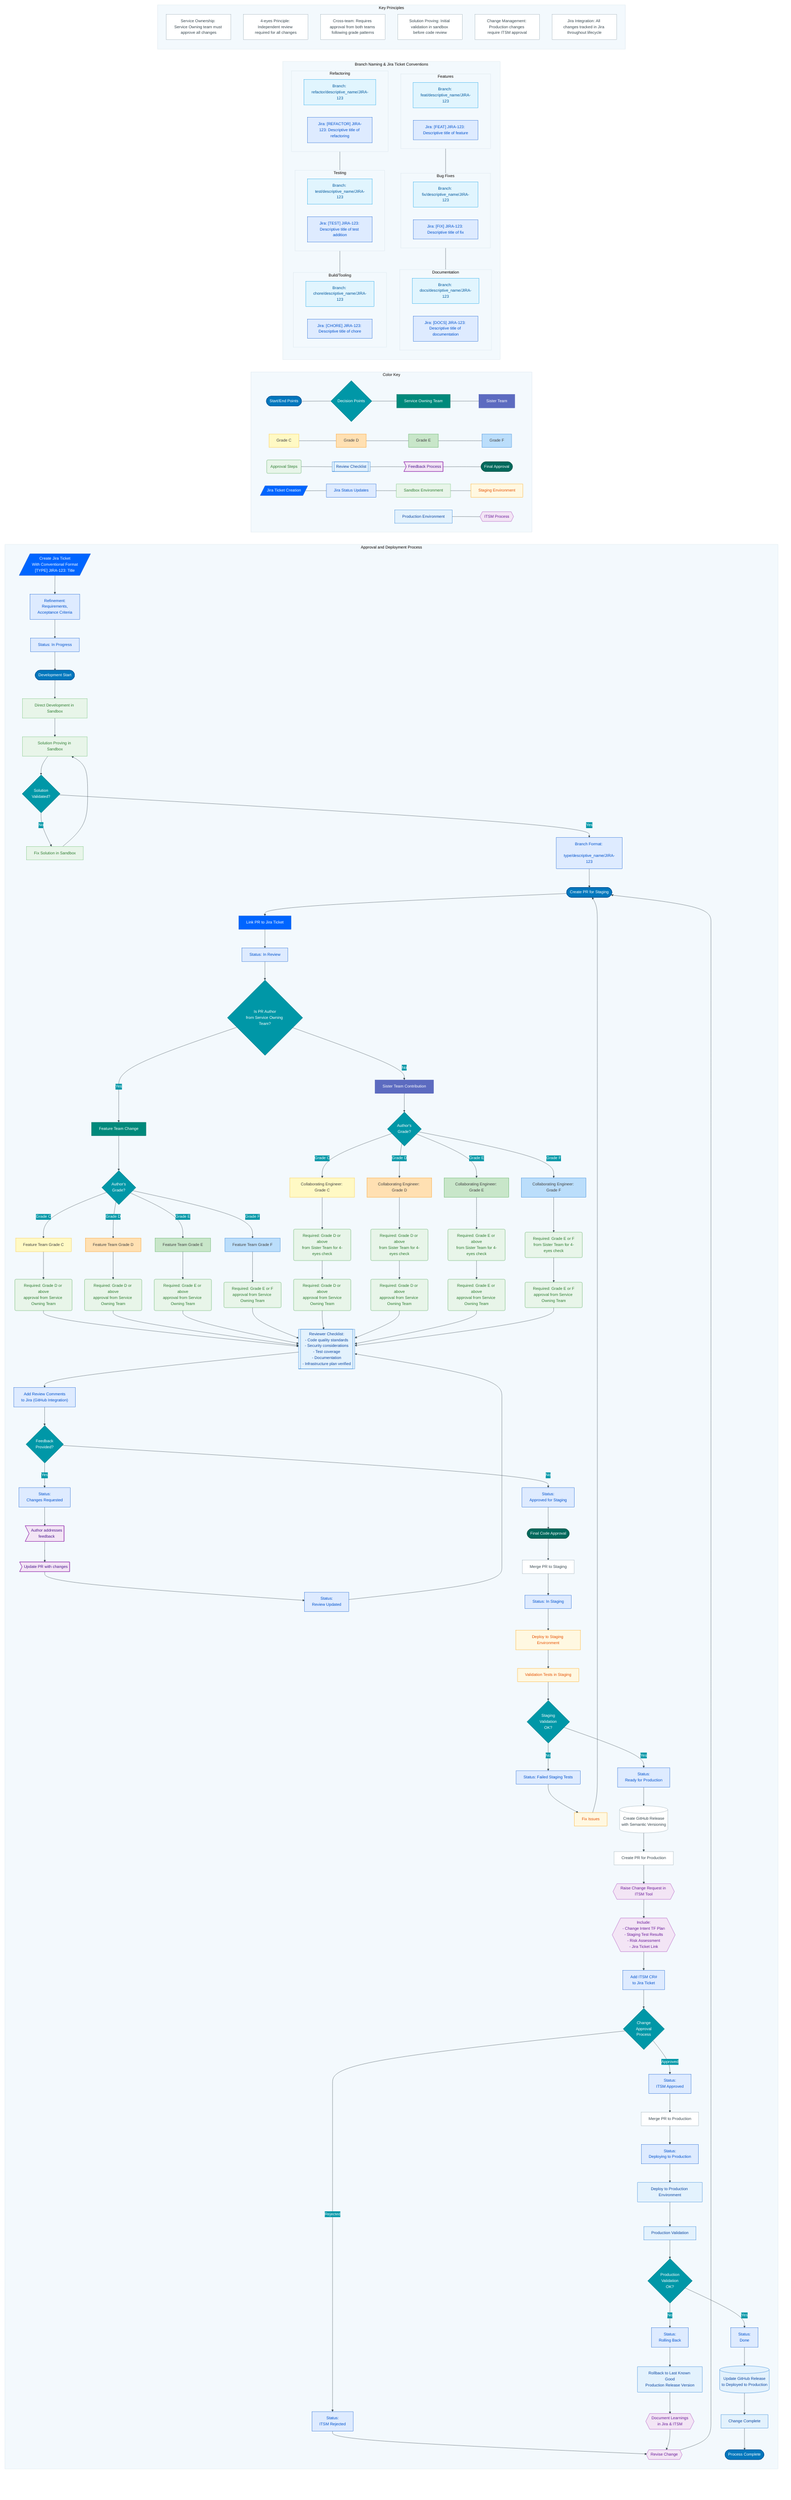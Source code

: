 %%{init: {
  'theme': 'base', 
  'themeVariables': { 
    'primaryColor': '#0277bd',
    'primaryTextColor': '#ffffff',
    'primaryBorderColor': '#01579b',
    'lineColor': '#37474f',
    'secondaryColor': '#0097a7',
    'tertiaryColor': '#f3f9fd',
    'canvasBg': '#f8fcff'
  },
  'flowchart': {
    'curve': 'basis',
    'diagramPadding': 20
  }
}}%%

flowchart TB
    %% Main flow colors - Professional Blue Theme
    classDef startEnd fill:#0277bd,stroke:#01579b,color:white,stroke-width:2px
    classDef question fill:#0097a7,stroke:#00838f,color:white,stroke-width:2px
    classDef process fill:#ffffff,stroke:#90a4ae,color:#37474f,stroke-width:1px
    classDef hidden fill:none,stroke:none,color:none
    classDef jiraTicket fill:#0065ff,stroke:#0052cc,color:white,stroke-width:1px
    classDef jiraStatus fill:#deebff,stroke:#0052cc,color:#0052cc,stroke-width:1px
    classDef branchNaming fill:#e1f5fe,stroke:#039be5,color:#01579b,stroke-width:1px
    
    %% Team colors
    classDef serviceOwning fill:#00897b,stroke:#00695c,color:white,stroke-width:1px
    classDef sisterTeam fill:#5c6bc0,stroke:#3949ab,color:white,stroke-width:1px
    
    %% Grade colors
    classDef gradeC fill:#fff9c4,stroke:#fbc02d,color:#424242,stroke-width:1px
    classDef gradeD fill:#ffe0b2,stroke:#fb8c00,color:#424242,stroke-width:1px
    classDef gradeE fill:#c8e6c9,stroke:#43a047,color:#424242,stroke-width:1px
    classDef gradeF fill:#bbdefb,stroke:#1976d2,color:#424242,stroke-width:1px
    
    %% Approval colors
    classDef approval fill:#e8f5e9,stroke:#43a047,color:#2e7d32,stroke-width:1px
    classDef reviewChecklist fill:#e3f2fd,stroke:#1976d2,color:#0d47a1,stroke-width:1px
    classDef feedback fill:#f3e5f5,stroke:#8e24aa,color:#4a148c,stroke-width:1px
    classDef finalApproval fill:#00695c,stroke:#004d40,color:white,stroke-width:1px
    
    %% Environment colors
    classDef sandbox fill:#e8f5e9,stroke:#66bb6a,color:#2e7d32,stroke-width:1px
    classDef staging fill:#fff8e1,stroke:#ffa000,color:#e65100,stroke-width:1px
    classDef production fill:#e3f2fd,stroke:#1976d2,color:#0d47a1,stroke-width:1px
    classDef itsm fill:#f3e5f5,stroke:#9c27b0,color:#6a1b9a,stroke-width:1px
    
    subgraph Principles["Key Principles"]
        direction TB
        p1["Service Ownership: Service Owning team must approve all changes"]:::process
        p2["4-eyes Principle: Independent review required for all changes"]:::process
        p3["Cross-team: Requires approval from both teams following grade patterns"]:::process
        p4["Solution Proving: Initial validation in sandbox before code review"]:::process
        p5["Change Management: Production changes require ITSM approval"]:::process
        p6["Jira Integration: All changes tracked in Jira throughout lifecycle"]:::process
    end
    
    Principles ~~~ BranchNaming
    
    subgraph BranchNaming["Branch Naming & Jira Ticket Conventions"]
        direction TB
        subgraph feat["Features"]
            b1["Branch: feat/descriptive_name/JIRA-123"]:::branchNaming
            j1["Jira: [FEAT] JIRA-123: Descriptive title of feature"]:::jiraStatus
        end
        
        subgraph fix["Bug Fixes"]
            b2["Branch: fix/descriptive_name/JIRA-123"]:::branchNaming
            j2["Jira: [FIX] JIRA-123: Descriptive title of fix"]:::jiraStatus
        end
        
        subgraph docs["Documentation"]
            b3["Branch: docs/descriptive_name/JIRA-123"]:::branchNaming
            j3["Jira: [DOCS] JIRA-123: Descriptive title of documentation"]:::jiraStatus
        end
        
        subgraph refactor["Refactoring"]
            b4["Branch: refactor/descriptive_name/JIRA-123"]:::branchNaming
            j4["Jira: [REFACTOR] JIRA-123: Descriptive title of refactoring"]:::jiraStatus
        end
        
        subgraph test["Testing"]
            b5["Branch: test/descriptive_name/JIRA-123"]:::branchNaming
            j5["Jira: [TEST] JIRA-123: Descriptive title of test addition"]:::jiraStatus
        end
        
        subgraph chore["Build/Tooling"]
            b6["Branch: chore/descriptive_name/JIRA-123"]:::branchNaming
            j6["Jira: [CHORE] JIRA-123: Descriptive title of chore"]:::jiraStatus
        end
        
        %% Layout direction
        feat --- fix --- docs
        refactor --- test --- chore
    end
    
    BranchNaming ~~~ ColorKey
    
    subgraph ColorKey["Color Key"]
        k1([Start/End Points]):::startEnd --- k2{Decision Points}:::question --- k3["Service Owning Team"]:::serviceOwning --- k4["Sister Team"]:::sisterTeam
        k5["Grade C"]:::gradeC --- k6["Grade D"]:::gradeD --- k7["Grade E"]:::gradeE --- k8["Grade F"]:::gradeF
        k9(Approval Steps):::approval --- k10[[Review Checklist]]:::reviewChecklist --- k11>Feedback Process]:::feedback --- k12([Final Approval]):::finalApproval
        k13[/"Jira Ticket Creation"/]:::jiraTicket --- k13a["Jira Status Updates"]:::jiraStatus --- k14["Sandbox Environment"]:::sandbox --- k15["Staging Environment"]:::staging
        k16["Production Environment"]:::production --- k17{{ITSM Process}}:::itsm
    end
    
    ColorKey ~~~ Process
    
    subgraph Process["Approval and Deployment Process"]
        direction TB
        %% Jira Integration - Start
        JiraCreate[/"Create Jira Ticket
        With Conventional Format
        [TYPE] JIRA-123: Title"/]:::jiraTicket
        
        JiraCreate --> JiraRefine["Refinement:
        Requirements,
        Acceptance Criteria"]:::jiraStatus
        
        JiraRefine --> JiraInProgress["Status: In Progress"]:::jiraStatus
        
        JiraInProgress --> DevStart([Development Start])
        
        %% Sandbox Development (No PR)
        DevStart --> SandboxDev["Direct Development in Sandbox"]:::sandbox
        SandboxDev --> SolutionProving["Solution Proving in Sandbox"]:::sandbox
        SolutionProving --> SandboxValidation{Solution<br>Validated?}
        
        SandboxValidation -->|No| FixSolution["Fix Solution in Sandbox"]:::sandbox
        SandboxValidation -->|Yes| JiraBranch["Branch Format: 
        type/descriptive_name/JIRA-123"]:::jiraStatus
        
        FixSolution --> SolutionProving
        
        JiraBranch --> PR([Create PR for Staging])
        
        %% PR Approval Process for Staging
        PR --> JiraLinkPR["Link PR to Jira Ticket"]:::jiraStatus
        JiraLinkPR --> JiraReview["Status: In Review"]:::jiraStatus
        
        JiraReview --> OwnerCheck{Is PR Author<br>from Service Owning Team?}
        
        OwnerCheck -->|Yes| InternalPath["Feature Team Change"]:::serviceOwning
        OwnerCheck -->|No| ExternalPath["Sister Team Contribution"]:::sisterTeam
        
        InternalPath --> InternalGradeCheck{Author's<br>Grade?}
        ExternalPath --> ExternalGradeCheck{Author's<br>Grade?}
        
        %% Feature team approval path
        InternalGradeCheck -->|Grade C| IC["Feature Team Grade C"]:::gradeC
        InternalGradeCheck -->|Grade D| ID["Feature Team Grade D"]:::gradeD
        InternalGradeCheck -->|Grade E| IE["Feature Team Grade E"]:::gradeE
        InternalGradeCheck -->|Grade F| IF["Feature Team Grade F"]:::gradeF
        
        IC --> ICApproval(Required: Grade D or above<br>approval from Service Owning Team):::approval
        ID --> IDApproval(Required: Grade D or above<br>approval from Service Owning Team):::approval
        IE --> IEApproval(Required: Grade E or above<br>approval from Service Owning Team):::approval
        IF --> IFApproval(Required: Grade E or F<br>approval from Service Owning Team):::approval
        
        %% Sister team approval path
        ExternalGradeCheck -->|Grade C| EC["Collaborating Engineer: Grade C"]:::gradeC
        ExternalGradeCheck -->|Grade D| ED["Collaborating Engineer: Grade D"]:::gradeD
        ExternalGradeCheck -->|Grade E| EE["Collaborating Engineer: Grade E"]:::gradeE
        ExternalGradeCheck -->|Grade F| EF["Collaborating Engineer: Grade F"]:::gradeF
        
        %% Sister team internal 4-eyes check
        EC --> ECApproval(Required: Grade D or above<br>from Sister Team for 4-eyes check):::approval
        ED --> EDApproval(Required: Grade D or above<br>from Sister Team for 4-eyes check):::approval
        EE --> EEApproval(Required: Grade E or above<br>from Sister Team for 4-eyes check):::approval
        EF --> EFApproval(Required: Grade E or F<br>from Sister Team for 4-eyes check):::approval
        
        %% Service owning team approval (same grade pattern)
        ECApproval --> OCApproval(Required: Grade D or above<br> approval from Service Owning Team):::approval
        EDApproval --> ODApproval(Required: Grade D or above<br>approval from Service Owning Team):::approval
        EEApproval --> OEApproval(Required: Grade E or above<br>approval from Service Owning Team):::approval
        EFApproval --> OFApproval(Required: Grade E or F<br>approval from Service Owning Team):::approval
        
        %% Connect all approval paths to review checklist
        ICApproval --> ReviewChecklist
        IDApproval --> ReviewChecklist
        IEApproval --> ReviewChecklist
        IFApproval --> ReviewChecklist
        
        OCApproval --> ReviewChecklist
        ODApproval --> ReviewChecklist
        OEApproval --> ReviewChecklist
        OFApproval --> ReviewChecklist
        
        ReviewChecklist[[Reviewer Checklist:<br>- Code quality standards<br>- Security considerations<br>- Test coverage<br>- Documentation<br>- Infrastructure plan verified]]:::reviewChecklist
        
        ReviewChecklist --> JiraReviewComment["Add Review Comments 
        to Jira (GitHub Integration)"]:::jiraStatus
        
        JiraReviewComment --> FeedbackLoop{Feedback<br>Provided?}
        
        FeedbackLoop -->|Yes| JiraFeedback["Status: 
        Changes Requested"]:::jiraStatus
        
        JiraFeedback --> AddressFeedback>Author addresses<br>feedback]:::feedback
        FeedbackLoop -->|No| JiraApproved["Status: 
        Approved for Staging"]:::jiraStatus
        
        %% NEW STEP: Update PR after addressing feedback
        AddressFeedback --> UpdatePR>Update PR with changes]:::feedback
        UpdatePR --> JiraUpdated["Status: 
        Review Updated"]:::jiraStatus
        
        JiraUpdated --> ReviewChecklist
        
        %% Final staging deployment
        JiraApproved --> FinalCodeApproval([Final Code Approval]):::finalApproval
        FinalCodeApproval --> MergePRStaging["Merge PR to Staging"]
        MergePRStaging --> JiraStaging["Status: In Staging"]:::jiraStatus
        
        JiraStaging --> DeployStaging["Deploy to Staging Environment"]:::staging
        
        DeployStaging --> StagingTest["Validation Tests in Staging"]:::staging
        StagingTest --> StagingOK{Staging<br>Validation<br>OK?}
        StagingOK -->|No| JiraFailedTest["Status: Failed Staging Tests"]:::jiraStatus
        
        JiraFailedTest --> FixStaging["Fix Issues"]:::staging
        StagingOK -->|Yes| JiraStagingPassed["Status: 
        Ready for Production"]:::jiraStatus
        
        JiraStagingPassed --> CreateGitHubRelease[(Create GitHub Release<br>with Semantic Versioning)]
        CreateGitHubRelease --> CreatePRProd["Create PR for Production"]
        
        CreatePRProd --> RaiseITSM{{Raise Change Request in ITSM Tool}}:::itsm
        
        FixStaging --> PR
        
        %% Production Path via ITSM
        RaiseITSM --> ITSMDetails{{Include:<br>- Change Intent TF Plan<br>- Staging Test Results<br>- Risk Assessment<br>- Jira Ticket Link}}:::itsm
        
        ITSMDetails --> JiraITSM["Add ITSM CR# 
        to Jira Ticket"]:::jiraStatus
        
        JiraITSM --> ChangeApproval{Change<br>Approval<br>Process}
        
        ChangeApproval -->|Rejected| JiraRejected["Status: 
        ITSM Rejected"]:::jiraStatus
        
        JiraRejected --> ReviseChange{{Revise Change}}:::itsm
        ChangeApproval -->|Approved| JiraITSMApproved["Status: 
        ITSM Approved"]:::jiraStatus
        
        JiraITSMApproved --> MergePRProd["Merge PR to Production"]
        
        MergePRProd --> JiraDeploying["Status: 
        Deploying to Production"]:::jiraStatus
        
        JiraDeploying --> ProdEnv["Deploy to Production Environment"]:::production
        
        ReviseChange --> PR
        
        ProdEnv --> ProdValidation["Production Validation"]:::production
        ProdValidation --> ProdOK{Production<br>Validation<br>OK?}
        
        ProdOK -->|No| JiraRollback["Status: 
        Rolling Back"]:::jiraStatus
        
        JiraRollback --> Rollback["Rollback to Last Known Good<br>Production Release Version"]:::production
        ProdOK -->|Yes| JiraComplete["Status: 
        Done"]:::jiraStatus
        
        JiraComplete --> UpdateRelease[(Update GitHub Release<br>to Deployed to Production)]:::production
        UpdateRelease --> Complete["Change Complete"]:::production
        
        Rollback --> LearnFromFailure{{Document Learnings<br>in Jira & ITSM}}:::itsm
        LearnFromFailure --> ReviseChange
        
        Complete --> Completion([Process Complete]):::startEnd
        
    end
    
    %% Apply classes
    class DevStart,PR,Completion startEnd
    class OwnerCheck,InternalGradeCheck,ExternalGradeCheck,FeedbackLoop,SandboxValidation,StagingOK,ChangeApproval,ProdOK question
    class MergePRStaging,CreateGitHubRelease,CreatePRProd,MergePRProd process
    
    %% Jira nodes
    class JiraCreate,JiraLinkPR jiraTicket
    class JiraRefine,JiraInProgress,JiraBranch,JiraReview,JiraReviewComment,JiraFeedback,JiraUpdated,JiraApproved,JiraStaging,JiraFailedTest,JiraStagingPassed,JiraITSM,JiraRejected,JiraITSMApproved,JiraDeploying,JiraRollback,JiraComplete jiraStatus
    
    %% Branch naming conventions
    class b1,b2,b3,b4,b5,b6 branchNaming
    class j1,j2,j3,j4,j5,j6 jiraStatus